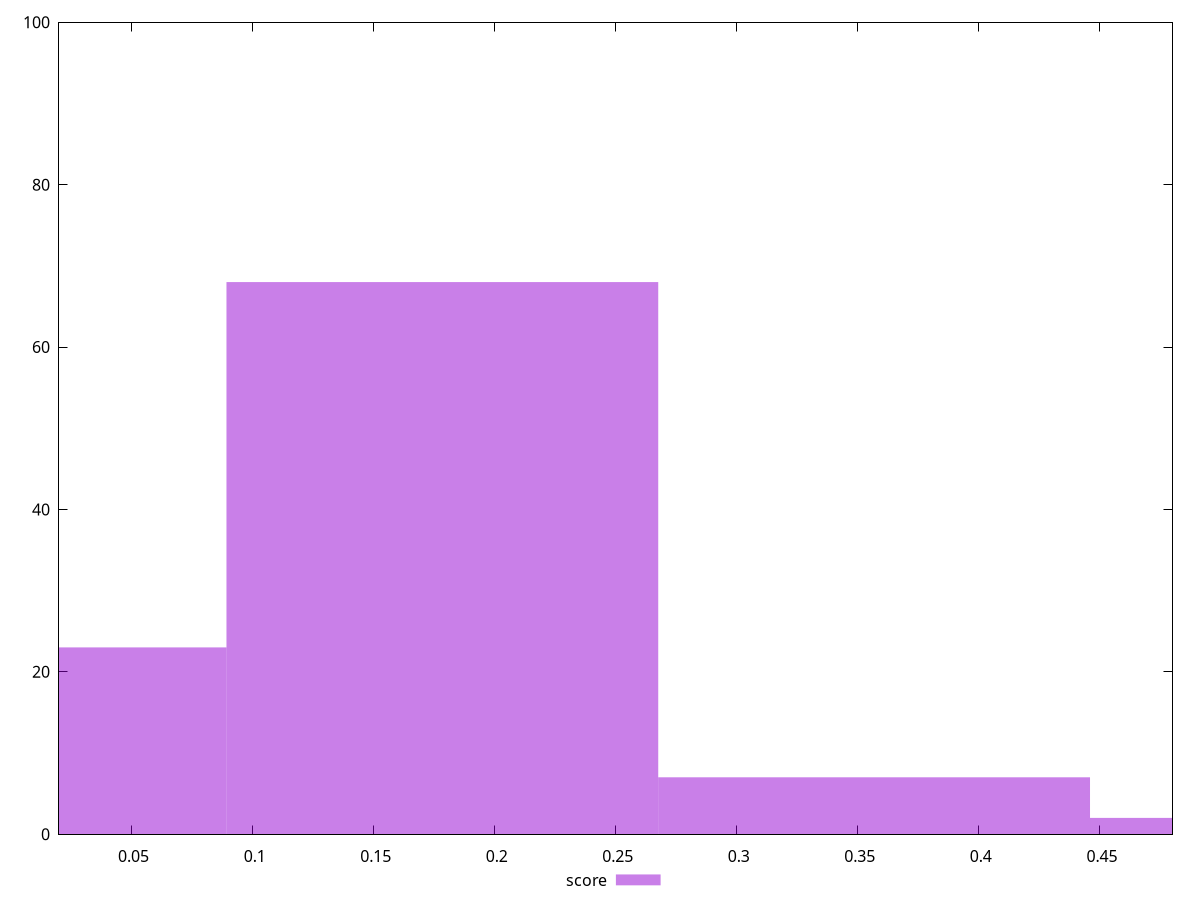 reset

$score <<EOF
0.17837010118343374 68
0.3567402023668675 7
0 23
0.5351103035503012 2
EOF

set key outside below
set boxwidth 0.17837010118343374
set xrange [0.02:0.48]
set yrange [0:100]
set trange [0:100]
set style fill transparent solid 0.5 noborder
set terminal svg size 640, 490 enhanced background rgb 'white'
set output "reports/report_00027_2021-02-24T12-40-31.850Z/first-meaningful-paint/samples/astro/score/histogram.svg"

plot $score title "score" with boxes

reset
